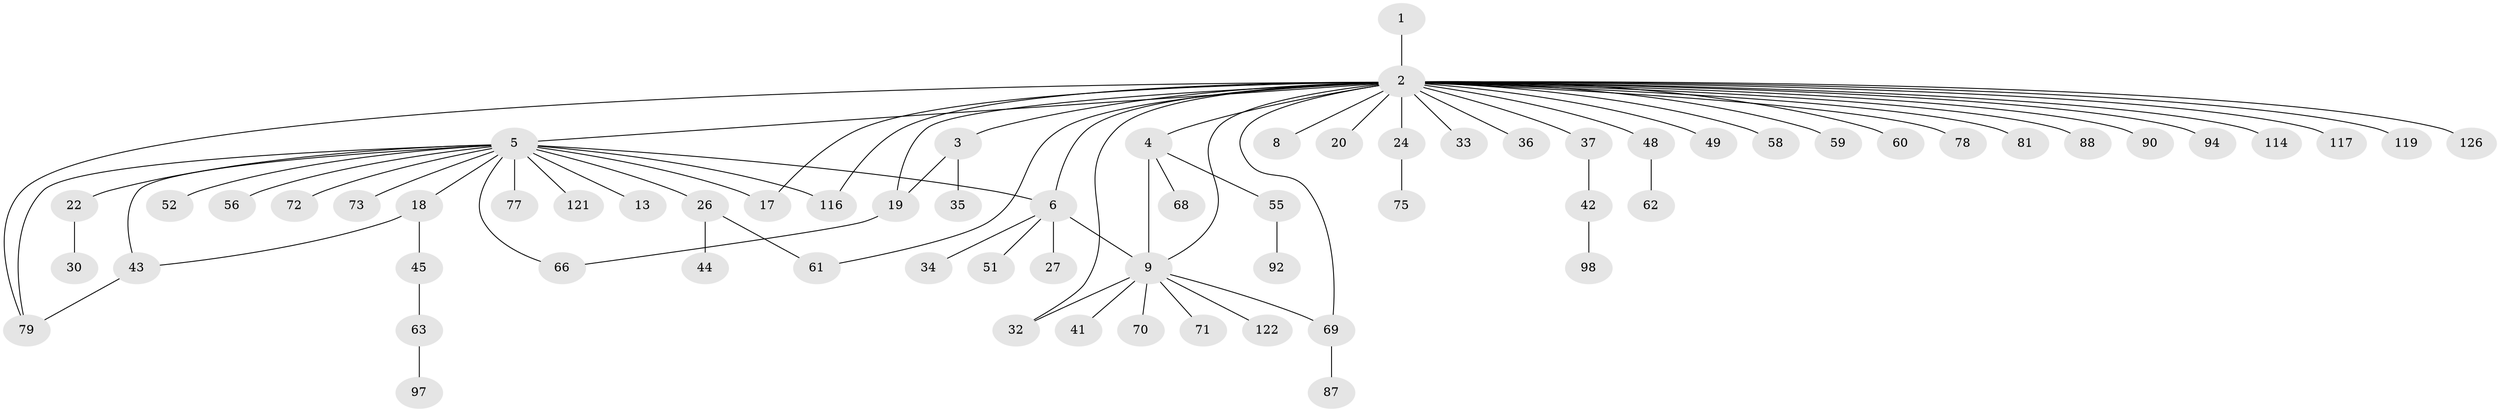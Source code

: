 // original degree distribution, {1: 0.5373134328358209, 38: 0.007462686567164179, 3: 0.14925373134328357, 4: 0.029850746268656716, 12: 0.014925373134328358, 7: 0.022388059701492536, 2: 0.20149253731343283, 6: 0.014925373134328358, 5: 0.022388059701492536}
// Generated by graph-tools (version 1.1) at 2025/14/03/09/25 04:14:34]
// undirected, 67 vertices, 79 edges
graph export_dot {
graph [start="1"]
  node [color=gray90,style=filled];
  1;
  2 [super="+14+16"];
  3 [super="+7"];
  4;
  5 [super="+39+53+47+12+85+80+15+104"];
  6 [super="+23+101+93+57+74+65"];
  8 [super="+127+21+10+50+99"];
  9 [super="+109+128+131+11+31"];
  13;
  17 [super="+103"];
  18 [super="+89"];
  19 [super="+125+25"];
  20;
  22;
  24;
  26 [super="+28"];
  27;
  30 [super="+133"];
  32 [super="+67"];
  33 [super="+54"];
  34;
  35;
  36 [super="+64"];
  37;
  41;
  42;
  43;
  44;
  45 [super="+105"];
  48;
  49;
  51;
  52 [super="+124"];
  55;
  56;
  58;
  59;
  60;
  61 [super="+111"];
  62;
  63 [super="+86"];
  66 [super="+95"];
  68;
  69;
  70;
  71;
  72;
  73;
  75;
  77 [super="+107"];
  78;
  79 [super="+110+108"];
  81;
  87;
  88;
  90;
  92 [super="+132+123"];
  94 [super="+118"];
  97;
  98;
  114;
  116;
  117;
  119;
  121;
  122;
  126 [super="+130"];
  1 -- 2;
  2 -- 3;
  2 -- 4;
  2 -- 5 [weight=4];
  2 -- 6 [weight=2];
  2 -- 8;
  2 -- 9;
  2 -- 17;
  2 -- 20;
  2 -- 24;
  2 -- 32;
  2 -- 33;
  2 -- 37;
  2 -- 48;
  2 -- 49;
  2 -- 58;
  2 -- 59;
  2 -- 60;
  2 -- 69;
  2 -- 78;
  2 -- 79;
  2 -- 81;
  2 -- 88;
  2 -- 90;
  2 -- 94;
  2 -- 114;
  2 -- 116;
  2 -- 117;
  2 -- 126;
  2 -- 19;
  2 -- 61;
  2 -- 36 [weight=2];
  2 -- 119;
  3 -- 35;
  3 -- 19;
  4 -- 55;
  4 -- 68;
  4 -- 9;
  5 -- 18;
  5 -- 52 [weight=2];
  5 -- 77 [weight=2];
  5 -- 66;
  5 -- 72;
  5 -- 43;
  5 -- 17;
  5 -- 116;
  5 -- 56;
  5 -- 121;
  5 -- 73;
  5 -- 13;
  5 -- 22;
  5 -- 79;
  5 -- 6 [weight=2];
  5 -- 26;
  6 -- 34;
  6 -- 51;
  6 -- 27;
  6 -- 9;
  9 -- 69;
  9 -- 122;
  9 -- 70;
  9 -- 71;
  9 -- 41;
  9 -- 32;
  18 -- 43;
  18 -- 45;
  19 -- 66;
  22 -- 30;
  24 -- 75;
  26 -- 61;
  26 -- 44;
  37 -- 42;
  42 -- 98;
  43 -- 79;
  45 -- 63;
  48 -- 62;
  55 -- 92;
  63 -- 97;
  69 -- 87;
}
